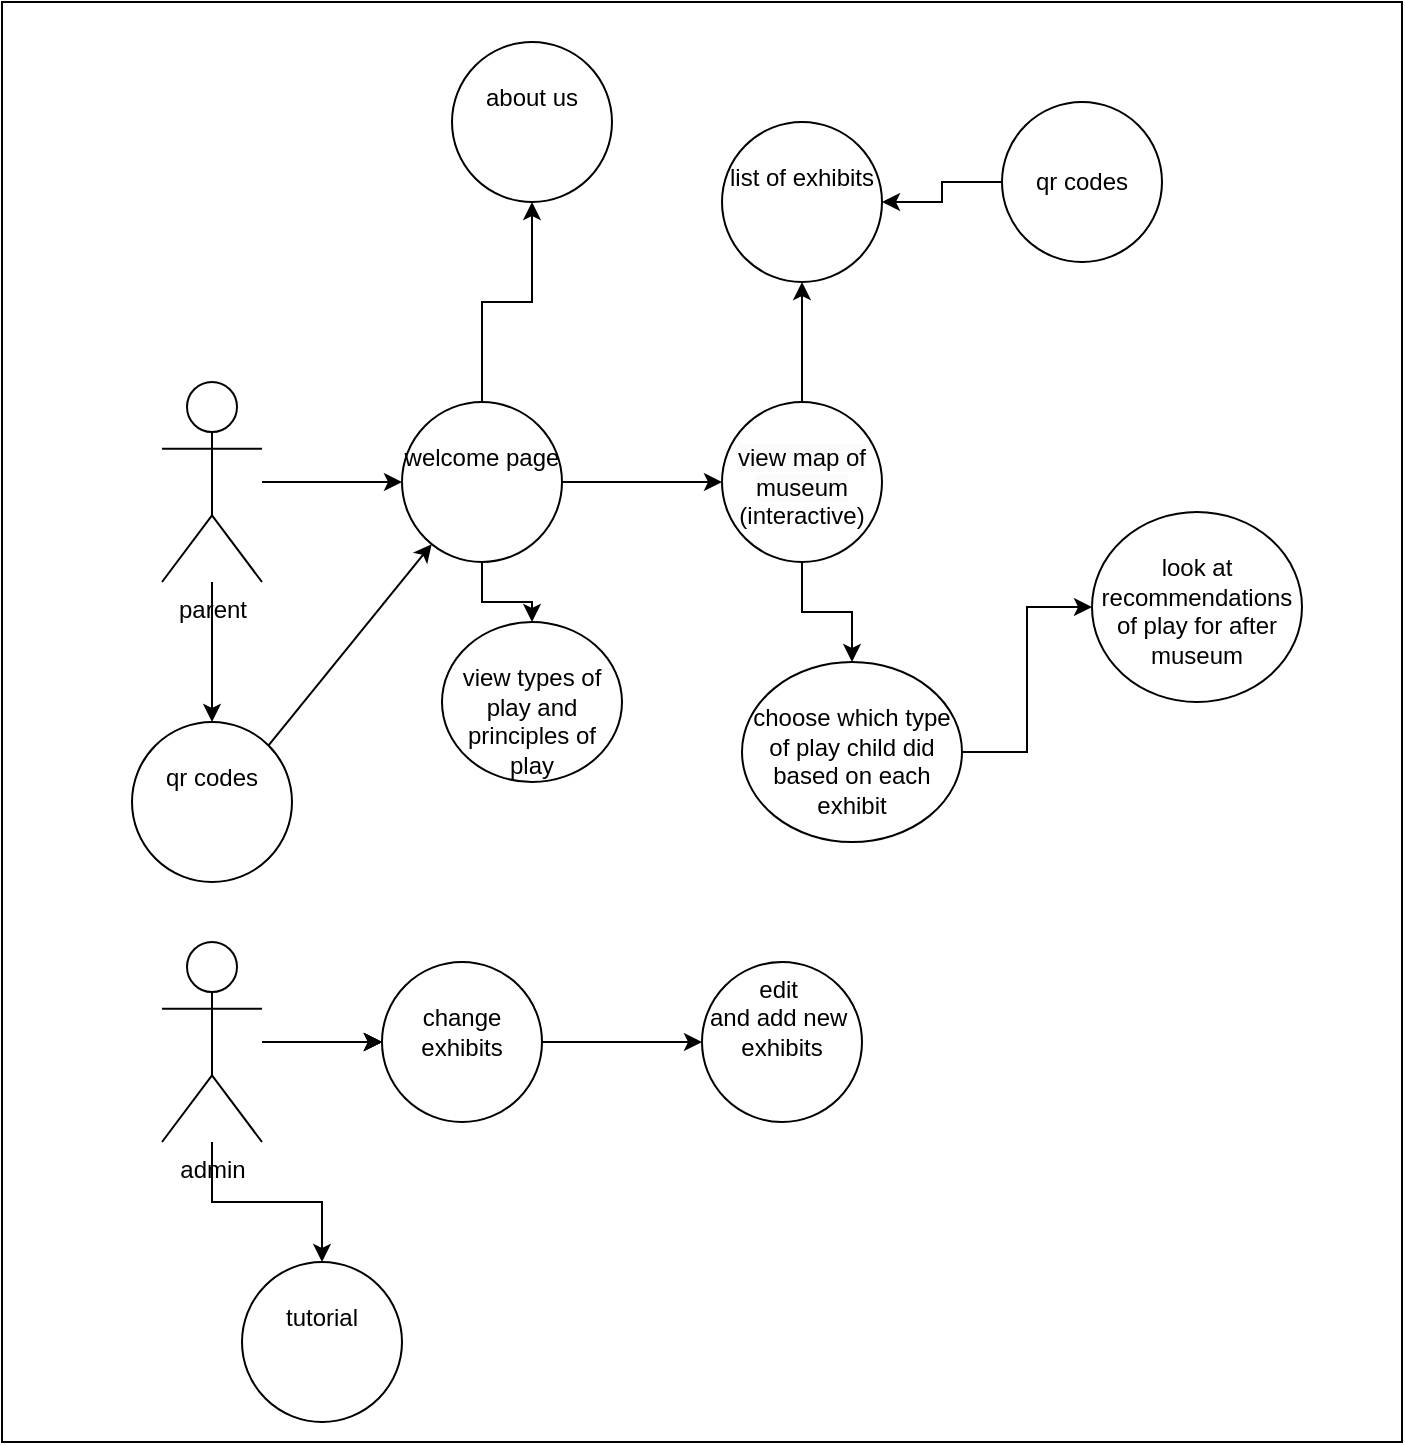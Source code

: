 <mxfile version="23.1.2" type="google">
  <diagram id="R2lEEEUBdFMjLlhIrx00" name="Page-1">
    <mxGraphModel grid="1" page="1" gridSize="10" guides="1" tooltips="1" connect="1" arrows="1" fold="1" pageScale="1" pageWidth="850" pageHeight="1100" math="0" shadow="0" extFonts="Permanent Marker^https://fonts.googleapis.com/css?family=Permanent+Marker">
      <root>
        <mxCell id="0" />
        <mxCell id="1" parent="0" />
        <mxCell id="FNf3FaUfVXwrJoPyY2ym-39" value="" style="whiteSpace=wrap;html=1;" vertex="1" parent="1">
          <mxGeometry x="-40" y="-70" width="700" height="720" as="geometry" />
        </mxCell>
        <mxCell id="FNf3FaUfVXwrJoPyY2ym-24" value="" style="edgeStyle=orthogonalEdgeStyle;rounded=0;orthogonalLoop=1;jettySize=auto;html=1;" edge="1" parent="1" source="FNf3FaUfVXwrJoPyY2ym-1" target="FNf3FaUfVXwrJoPyY2ym-23">
          <mxGeometry relative="1" as="geometry" />
        </mxCell>
        <mxCell id="FNf3FaUfVXwrJoPyY2ym-41" value="" style="edgeStyle=orthogonalEdgeStyle;rounded=0;orthogonalLoop=1;jettySize=auto;html=1;" edge="1" parent="1" source="FNf3FaUfVXwrJoPyY2ym-1" target="FNf3FaUfVXwrJoPyY2ym-40">
          <mxGeometry relative="1" as="geometry" />
        </mxCell>
        <object label="parent" id="FNf3FaUfVXwrJoPyY2ym-1">
          <mxCell style="shape=umlActor;verticalLabelPosition=bottom;verticalAlign=top;html=1;outlineConnect=0;" vertex="1" parent="1">
            <mxGeometry x="40" y="120" width="50" height="100" as="geometry" />
          </mxCell>
        </object>
        <mxCell id="FNf3FaUfVXwrJoPyY2ym-7" value="" style="edgeStyle=orthogonalEdgeStyle;rounded=0;orthogonalLoop=1;jettySize=auto;html=1;" edge="1" parent="1" source="FNf3FaUfVXwrJoPyY2ym-2" target="FNf3FaUfVXwrJoPyY2ym-6">
          <mxGeometry relative="1" as="geometry" />
        </mxCell>
        <mxCell id="FNf3FaUfVXwrJoPyY2ym-8" value="" style="edgeStyle=orthogonalEdgeStyle;rounded=0;orthogonalLoop=1;jettySize=auto;html=1;" edge="1" parent="1" source="FNf3FaUfVXwrJoPyY2ym-2" target="FNf3FaUfVXwrJoPyY2ym-6">
          <mxGeometry relative="1" as="geometry" />
        </mxCell>
        <mxCell id="FNf3FaUfVXwrJoPyY2ym-9" value="" style="edgeStyle=orthogonalEdgeStyle;rounded=0;orthogonalLoop=1;jettySize=auto;html=1;" edge="1" parent="1" source="FNf3FaUfVXwrJoPyY2ym-2" target="FNf3FaUfVXwrJoPyY2ym-6">
          <mxGeometry relative="1" as="geometry" />
        </mxCell>
        <mxCell id="FNf3FaUfVXwrJoPyY2ym-34" value="" style="edgeStyle=orthogonalEdgeStyle;rounded=0;orthogonalLoop=1;jettySize=auto;html=1;" edge="1" parent="1" source="FNf3FaUfVXwrJoPyY2ym-2" target="FNf3FaUfVXwrJoPyY2ym-33">
          <mxGeometry relative="1" as="geometry" />
        </mxCell>
        <object label="admin" id="FNf3FaUfVXwrJoPyY2ym-2">
          <mxCell style="shape=umlActor;verticalLabelPosition=bottom;verticalAlign=top;html=1;outlineConnect=0;" vertex="1" parent="1">
            <mxGeometry x="40" y="400" width="50" height="100" as="geometry" />
          </mxCell>
        </object>
        <mxCell id="FNf3FaUfVXwrJoPyY2ym-12" value="" style="edgeStyle=orthogonalEdgeStyle;rounded=0;orthogonalLoop=1;jettySize=auto;html=1;" edge="1" parent="1" source="FNf3FaUfVXwrJoPyY2ym-2" target="FNf3FaUfVXwrJoPyY2ym-6">
          <mxGeometry relative="1" as="geometry">
            <mxPoint x="90" y="350" as="sourcePoint" />
            <mxPoint x="160" y="460" as="targetPoint" />
          </mxGeometry>
        </mxCell>
        <mxCell id="FNf3FaUfVXwrJoPyY2ym-14" value="" style="edgeStyle=orthogonalEdgeStyle;rounded=0;orthogonalLoop=1;jettySize=auto;html=1;" edge="1" parent="1" source="FNf3FaUfVXwrJoPyY2ym-6" target="FNf3FaUfVXwrJoPyY2ym-13">
          <mxGeometry relative="1" as="geometry" />
        </mxCell>
        <mxCell id="FNf3FaUfVXwrJoPyY2ym-6" value="&lt;br&gt;change exhibits" style="ellipse;whiteSpace=wrap;html=1;verticalAlign=top;" vertex="1" parent="1">
          <mxGeometry x="150" y="410" width="80" height="80" as="geometry" />
        </mxCell>
        <mxCell id="FNf3FaUfVXwrJoPyY2ym-13" value="edit&amp;nbsp;&lt;br&gt;and add new&amp;nbsp;&lt;br&gt;exhibits" style="ellipse;whiteSpace=wrap;html=1;verticalAlign=top;" vertex="1" parent="1">
          <mxGeometry x="310" y="410" width="80" height="80" as="geometry" />
        </mxCell>
        <mxCell id="FNf3FaUfVXwrJoPyY2ym-17" value="&lt;br&gt;view types of play and principles of play" style="ellipse;whiteSpace=wrap;html=1;verticalAlign=top;" vertex="1" parent="1">
          <mxGeometry x="180" y="240" width="90" height="80" as="geometry" />
        </mxCell>
        <mxCell id="FNf3FaUfVXwrJoPyY2ym-22" value="" style="edgeStyle=orthogonalEdgeStyle;rounded=0;orthogonalLoop=1;jettySize=auto;html=1;" edge="1" parent="1" source="FNf3FaUfVXwrJoPyY2ym-19" target="FNf3FaUfVXwrJoPyY2ym-21">
          <mxGeometry relative="1" as="geometry" />
        </mxCell>
        <mxCell id="FNf3FaUfVXwrJoPyY2ym-19" value="&lt;br&gt;choose which type of play child did based on each exhibit" style="ellipse;whiteSpace=wrap;html=1;verticalAlign=top;" vertex="1" parent="1">
          <mxGeometry x="330" y="260" width="110" height="90" as="geometry" />
        </mxCell>
        <mxCell id="FNf3FaUfVXwrJoPyY2ym-21" value="&lt;br&gt;look at recommendations of play for after museum" style="ellipse;whiteSpace=wrap;html=1;verticalAlign=top;" vertex="1" parent="1">
          <mxGeometry x="505" y="185" width="105" height="95" as="geometry" />
        </mxCell>
        <mxCell id="FNf3FaUfVXwrJoPyY2ym-26" value="" style="edgeStyle=orthogonalEdgeStyle;rounded=0;orthogonalLoop=1;jettySize=auto;html=1;" edge="1" parent="1" source="FNf3FaUfVXwrJoPyY2ym-23" target="FNf3FaUfVXwrJoPyY2ym-25">
          <mxGeometry relative="1" as="geometry" />
        </mxCell>
        <mxCell id="FNf3FaUfVXwrJoPyY2ym-30" value="" style="edgeStyle=orthogonalEdgeStyle;rounded=0;orthogonalLoop=1;jettySize=auto;html=1;" edge="1" parent="1" source="FNf3FaUfVXwrJoPyY2ym-23" target="FNf3FaUfVXwrJoPyY2ym-29">
          <mxGeometry relative="1" as="geometry" />
        </mxCell>
        <mxCell id="FNf3FaUfVXwrJoPyY2ym-31" value="" style="edgeStyle=orthogonalEdgeStyle;rounded=0;orthogonalLoop=1;jettySize=auto;html=1;" edge="1" parent="1" source="FNf3FaUfVXwrJoPyY2ym-23" target="FNf3FaUfVXwrJoPyY2ym-17">
          <mxGeometry relative="1" as="geometry" />
        </mxCell>
        <mxCell id="FNf3FaUfVXwrJoPyY2ym-23" value="&lt;br&gt;welcome page&lt;br&gt;" style="ellipse;whiteSpace=wrap;html=1;verticalAlign=top;" vertex="1" parent="1">
          <mxGeometry x="160" y="130" width="80" height="80" as="geometry" />
        </mxCell>
        <mxCell id="FNf3FaUfVXwrJoPyY2ym-25" value="&lt;br&gt;about us" style="ellipse;whiteSpace=wrap;html=1;verticalAlign=top;" vertex="1" parent="1">
          <mxGeometry x="185" y="-50" width="80" height="80" as="geometry" />
        </mxCell>
        <mxCell id="FNf3FaUfVXwrJoPyY2ym-32" value="" style="edgeStyle=orthogonalEdgeStyle;rounded=0;orthogonalLoop=1;jettySize=auto;html=1;" edge="1" parent="1" source="FNf3FaUfVXwrJoPyY2ym-29" target="FNf3FaUfVXwrJoPyY2ym-19">
          <mxGeometry relative="1" as="geometry" />
        </mxCell>
        <mxCell id="FNf3FaUfVXwrJoPyY2ym-36" value="" style="edgeStyle=orthogonalEdgeStyle;rounded=0;orthogonalLoop=1;jettySize=auto;html=1;" edge="1" parent="1" source="FNf3FaUfVXwrJoPyY2ym-29" target="FNf3FaUfVXwrJoPyY2ym-35">
          <mxGeometry relative="1" as="geometry" />
        </mxCell>
        <mxCell id="FNf3FaUfVXwrJoPyY2ym-29" value="&lt;span style=&quot;color: rgb(0, 0, 0); font-family: Helvetica; font-size: 12px; font-style: normal; font-variant-ligatures: normal; font-variant-caps: normal; font-weight: 400; letter-spacing: normal; orphans: 2; text-align: center; text-indent: 0px; text-transform: none; widows: 2; word-spacing: 0px; -webkit-text-stroke-width: 0px; background-color: rgb(251, 251, 251); text-decoration-thickness: initial; text-decoration-style: initial; text-decoration-color: initial; float: none; display: inline !important;&quot;&gt;&lt;br&gt;view map of museum&lt;br&gt;&lt;/span&gt;(interactive)" style="ellipse;whiteSpace=wrap;html=1;verticalAlign=top;" vertex="1" parent="1">
          <mxGeometry x="320" y="130" width="80" height="80" as="geometry" />
        </mxCell>
        <mxCell id="FNf3FaUfVXwrJoPyY2ym-33" value="&lt;br&gt;tutorial" style="ellipse;whiteSpace=wrap;html=1;verticalAlign=top;" vertex="1" parent="1">
          <mxGeometry x="80" y="560" width="80" height="80" as="geometry" />
        </mxCell>
        <mxCell id="FNf3FaUfVXwrJoPyY2ym-35" value="&lt;br&gt;list of exhibits" style="ellipse;whiteSpace=wrap;html=1;verticalAlign=top;" vertex="1" parent="1">
          <mxGeometry x="320" y="-10" width="80" height="80" as="geometry" />
        </mxCell>
        <mxCell id="FNf3FaUfVXwrJoPyY2ym-40" value="&lt;br&gt;qr codes" style="ellipse;whiteSpace=wrap;html=1;verticalAlign=top;" vertex="1" parent="1">
          <mxGeometry x="25" y="290" width="80" height="80" as="geometry" />
        </mxCell>
        <mxCell id="FNf3FaUfVXwrJoPyY2ym-47" value="" style="endArrow=classic;html=1;rounded=0;exitX=1;exitY=0;exitDx=0;exitDy=0;" edge="1" parent="1" source="FNf3FaUfVXwrJoPyY2ym-40" target="FNf3FaUfVXwrJoPyY2ym-23">
          <mxGeometry width="50" height="50" relative="1" as="geometry">
            <mxPoint x="90" y="320" as="sourcePoint" />
            <mxPoint x="140" y="270" as="targetPoint" />
          </mxGeometry>
        </mxCell>
        <mxCell id="FNf3FaUfVXwrJoPyY2ym-49" value="" style="edgeStyle=orthogonalEdgeStyle;rounded=0;orthogonalLoop=1;jettySize=auto;html=1;" edge="1" parent="1" source="FNf3FaUfVXwrJoPyY2ym-48" target="FNf3FaUfVXwrJoPyY2ym-35">
          <mxGeometry relative="1" as="geometry" />
        </mxCell>
        <mxCell id="FNf3FaUfVXwrJoPyY2ym-48" value="qr codes" style="ellipse;whiteSpace=wrap;html=1;aspect=fixed;" vertex="1" parent="1">
          <mxGeometry x="460" y="-20" width="80" height="80" as="geometry" />
        </mxCell>
      </root>
    </mxGraphModel>
  </diagram>
</mxfile>
